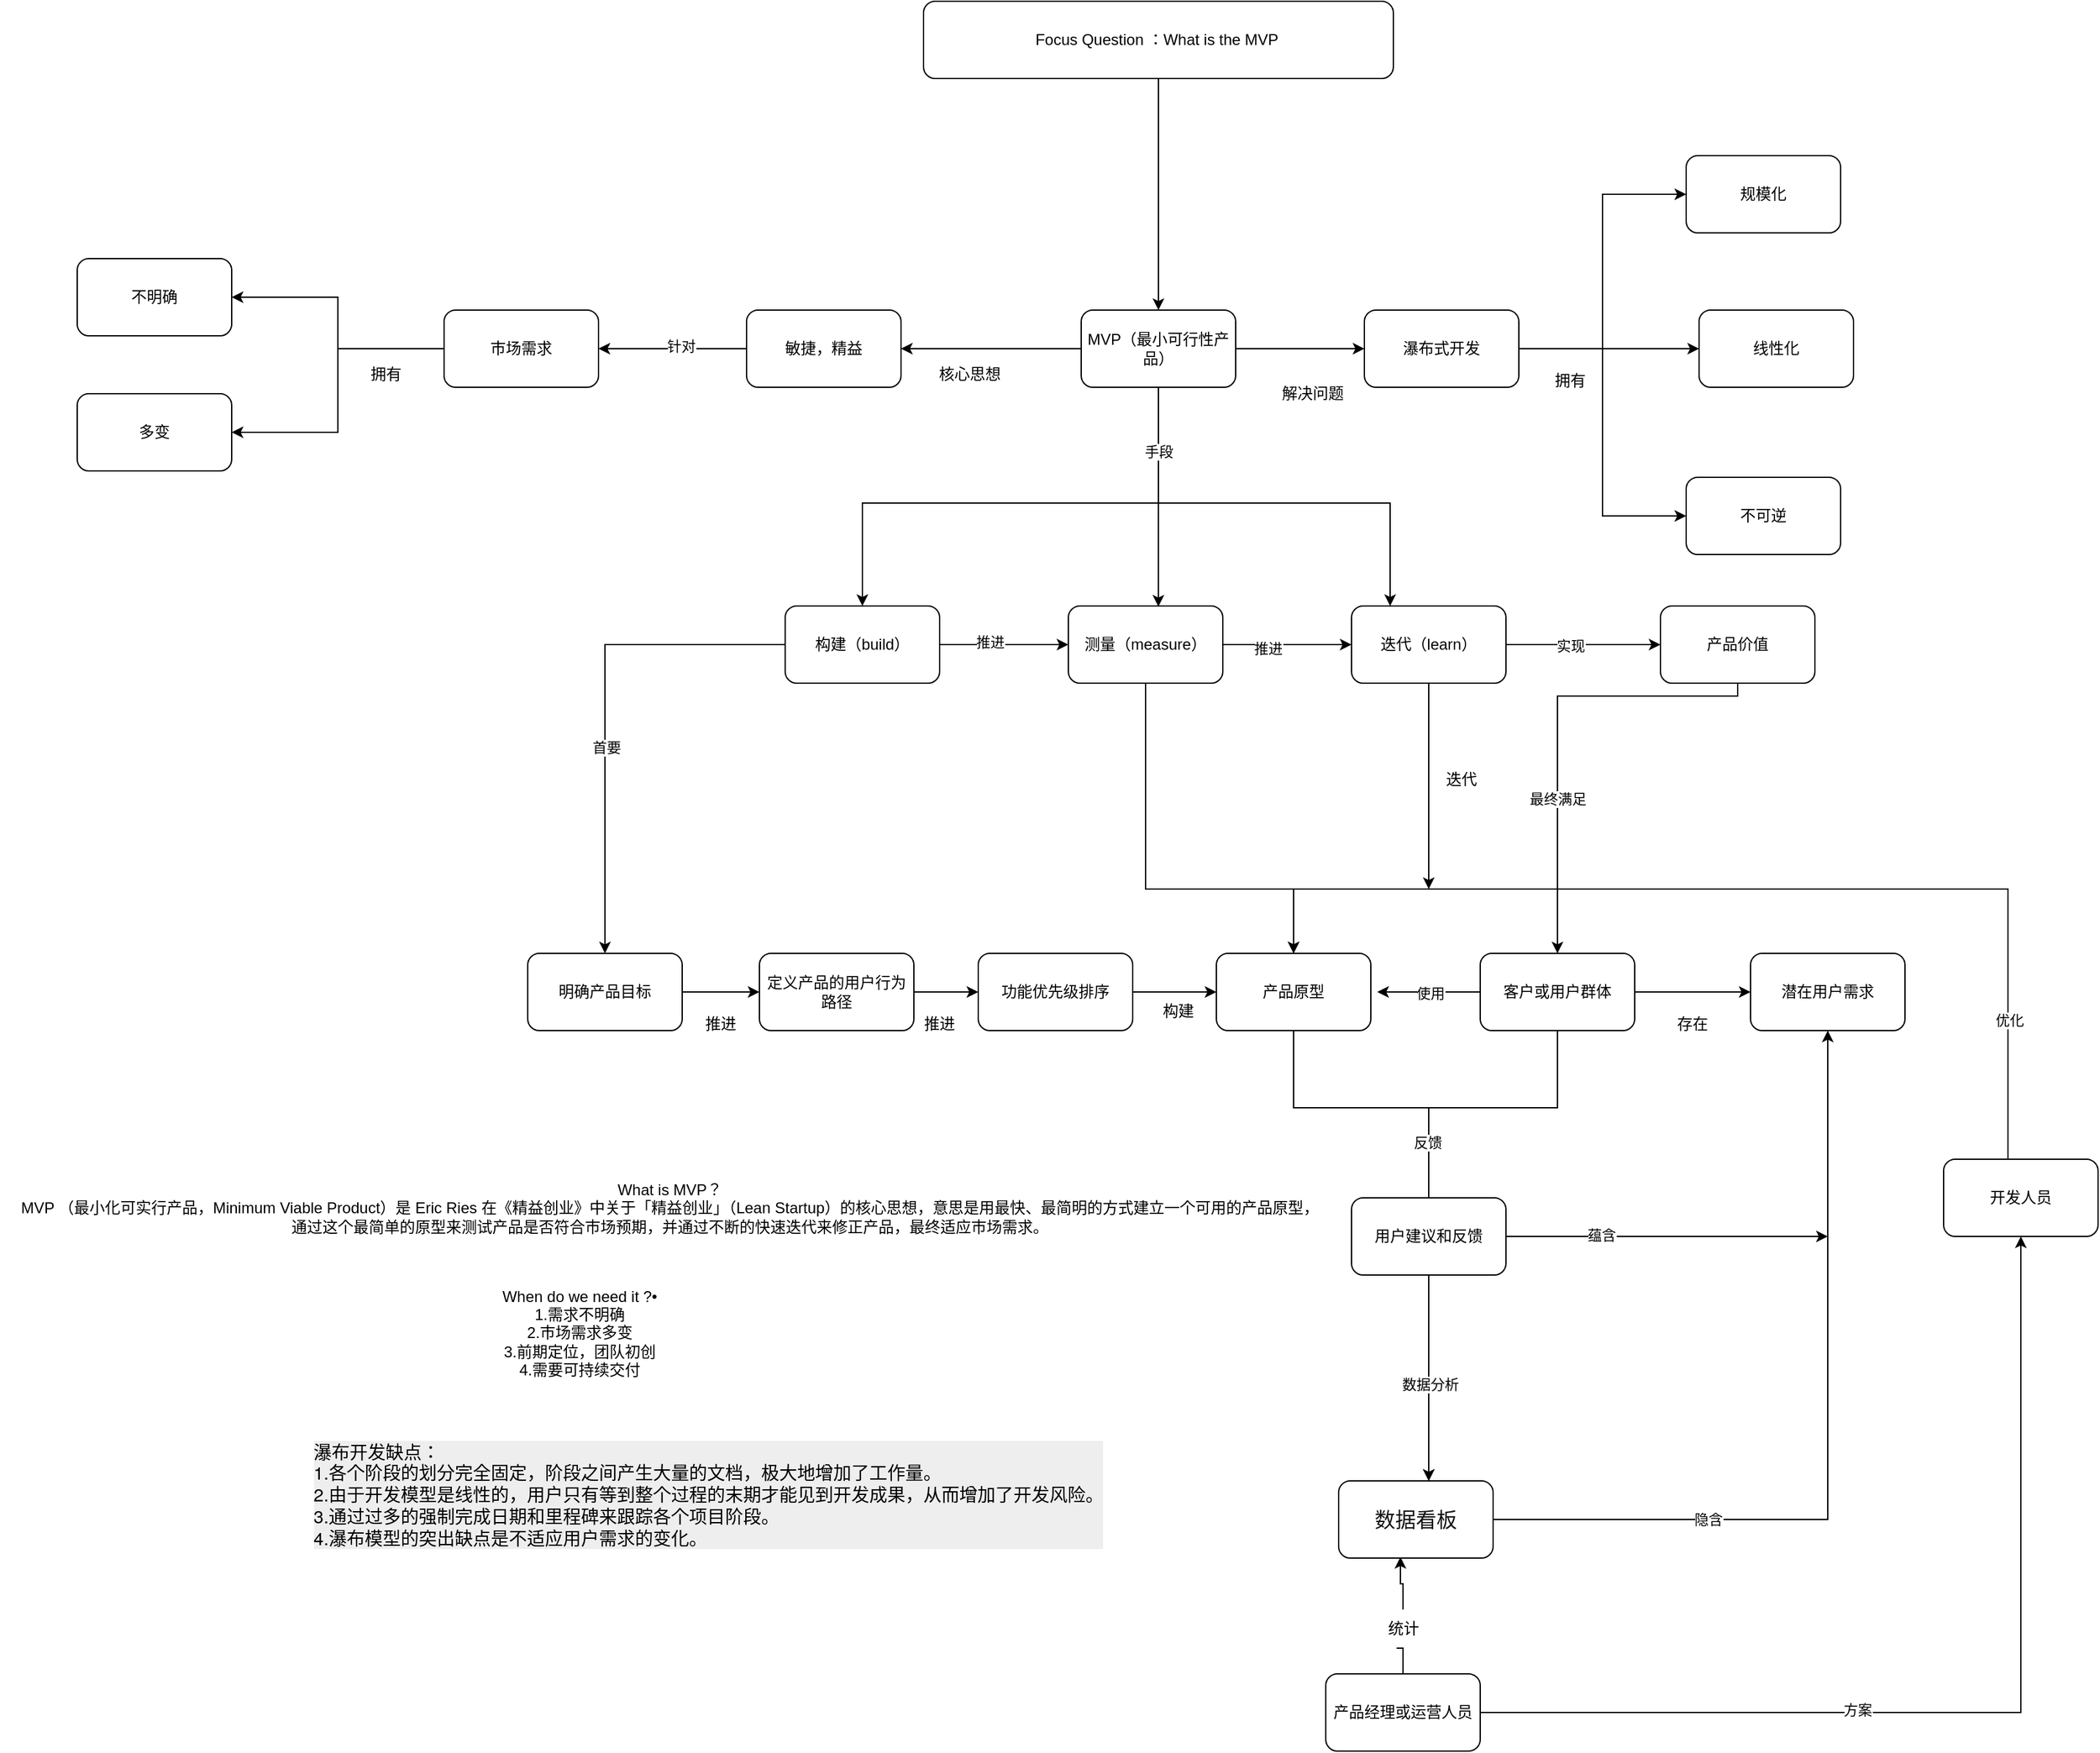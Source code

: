 <mxfile version="20.2.2" type="github">
  <diagram id="xvUX5qQLCBp6dpglBEQe" name="Page-1">
    <mxGraphModel dx="3969" dy="1229" grid="1" gridSize="10" guides="1" tooltips="1" connect="1" arrows="1" fold="1" page="1" pageScale="1" pageWidth="850" pageHeight="1100" math="0" shadow="0">
      <root>
        <mxCell id="0" />
        <mxCell id="1" parent="0" />
        <mxCell id="tEKggc_TftKG10XTZEe7-66" style="edgeStyle=orthogonalEdgeStyle;rounded=0;orthogonalLoop=1;jettySize=auto;html=1;" edge="1" parent="1" source="Z29zKsFdyH_NHhmtxofu-5" target="tEKggc_TftKG10XTZEe7-9">
          <mxGeometry relative="1" as="geometry" />
        </mxCell>
        <mxCell id="Z29zKsFdyH_NHhmtxofu-5" value="Focus Question ：What is the MVP&amp;nbsp;" style="rounded=1;whiteSpace=wrap;html=1;" parent="1" vertex="1">
          <mxGeometry x="-322.5" y="80" width="365" height="60" as="geometry" />
        </mxCell>
        <mxCell id="tEKggc_TftKG10XTZEe7-21" style="edgeStyle=orthogonalEdgeStyle;rounded=0;orthogonalLoop=1;jettySize=auto;html=1;" edge="1" parent="1" source="Z29zKsFdyH_NHhmtxofu-6">
          <mxGeometry relative="1" as="geometry">
            <mxPoint x="30" y="850" as="targetPoint" />
          </mxGeometry>
        </mxCell>
        <mxCell id="tEKggc_TftKG10XTZEe7-22" value="使用" style="edgeLabel;html=1;align=center;verticalAlign=middle;resizable=0;points=[];" vertex="1" connectable="0" parent="tEKggc_TftKG10XTZEe7-21">
          <mxGeometry x="0.263" y="-3" relative="1" as="geometry">
            <mxPoint x="11" y="3" as="offset" />
          </mxGeometry>
        </mxCell>
        <mxCell id="tEKggc_TftKG10XTZEe7-23" style="edgeStyle=orthogonalEdgeStyle;rounded=0;orthogonalLoop=1;jettySize=auto;html=1;" edge="1" parent="1" source="Z29zKsFdyH_NHhmtxofu-6" target="tEKggc_TftKG10XTZEe7-19">
          <mxGeometry relative="1" as="geometry">
            <Array as="points">
              <mxPoint x="170" y="940" />
              <mxPoint x="70" y="940" />
            </Array>
          </mxGeometry>
        </mxCell>
        <mxCell id="tEKggc_TftKG10XTZEe7-52" style="edgeStyle=orthogonalEdgeStyle;rounded=0;orthogonalLoop=1;jettySize=auto;html=1;entryX=0;entryY=0.5;entryDx=0;entryDy=0;" edge="1" parent="1" source="Z29zKsFdyH_NHhmtxofu-6" target="tEKggc_TftKG10XTZEe7-51">
          <mxGeometry relative="1" as="geometry" />
        </mxCell>
        <mxCell id="Z29zKsFdyH_NHhmtxofu-6" value="客户或用户群体" style="rounded=1;whiteSpace=wrap;html=1;" parent="1" vertex="1">
          <mxGeometry x="110" y="820" width="120" height="60" as="geometry" />
        </mxCell>
        <mxCell id="tEKggc_TftKG10XTZEe7-80" style="edgeStyle=orthogonalEdgeStyle;rounded=0;orthogonalLoop=1;jettySize=auto;html=1;entryX=0;entryY=0.5;entryDx=0;entryDy=0;" edge="1" parent="1" source="tEKggc_TftKG10XTZEe7-1" target="tEKggc_TftKG10XTZEe7-79">
          <mxGeometry relative="1" as="geometry" />
        </mxCell>
        <mxCell id="tEKggc_TftKG10XTZEe7-1" value="瀑布式开发" style="rounded=1;whiteSpace=wrap;html=1;" vertex="1" parent="1">
          <mxGeometry x="20" y="320" width="120" height="60" as="geometry" />
        </mxCell>
        <mxCell id="tEKggc_TftKG10XTZEe7-11" style="edgeStyle=orthogonalEdgeStyle;rounded=0;orthogonalLoop=1;jettySize=auto;html=1;entryX=0;entryY=0.5;entryDx=0;entryDy=0;" edge="1" parent="1" source="tEKggc_TftKG10XTZEe7-6" target="tEKggc_TftKG10XTZEe7-7">
          <mxGeometry relative="1" as="geometry" />
        </mxCell>
        <mxCell id="tEKggc_TftKG10XTZEe7-13" value="推进" style="edgeLabel;html=1;align=center;verticalAlign=middle;resizable=0;points=[];" vertex="1" connectable="0" parent="tEKggc_TftKG10XTZEe7-11">
          <mxGeometry x="-0.302" y="-3" relative="1" as="geometry">
            <mxPoint as="offset" />
          </mxGeometry>
        </mxCell>
        <mxCell id="tEKggc_TftKG10XTZEe7-35" style="edgeStyle=orthogonalEdgeStyle;rounded=0;orthogonalLoop=1;jettySize=auto;html=1;" edge="1" parent="1" source="tEKggc_TftKG10XTZEe7-6" target="tEKggc_TftKG10XTZEe7-17">
          <mxGeometry relative="1" as="geometry">
            <Array as="points">
              <mxPoint x="-150" y="770" />
              <mxPoint x="-35" y="770" />
            </Array>
          </mxGeometry>
        </mxCell>
        <mxCell id="tEKggc_TftKG10XTZEe7-6" value="测量（measure）" style="rounded=1;whiteSpace=wrap;html=1;" vertex="1" parent="1">
          <mxGeometry x="-210" y="550" width="120" height="60" as="geometry" />
        </mxCell>
        <mxCell id="tEKggc_TftKG10XTZEe7-42" style="edgeStyle=orthogonalEdgeStyle;rounded=0;orthogonalLoop=1;jettySize=auto;html=1;" edge="1" parent="1" source="tEKggc_TftKG10XTZEe7-7">
          <mxGeometry relative="1" as="geometry">
            <mxPoint x="70" y="770" as="targetPoint" />
          </mxGeometry>
        </mxCell>
        <mxCell id="tEKggc_TftKG10XTZEe7-49" style="edgeStyle=orthogonalEdgeStyle;rounded=0;orthogonalLoop=1;jettySize=auto;html=1;entryX=0;entryY=0.5;entryDx=0;entryDy=0;" edge="1" parent="1" source="tEKggc_TftKG10XTZEe7-7" target="tEKggc_TftKG10XTZEe7-48">
          <mxGeometry relative="1" as="geometry" />
        </mxCell>
        <mxCell id="tEKggc_TftKG10XTZEe7-50" value="实现" style="edgeLabel;html=1;align=center;verticalAlign=middle;resizable=0;points=[];" vertex="1" connectable="0" parent="tEKggc_TftKG10XTZEe7-49">
          <mxGeometry x="-0.173" y="-1" relative="1" as="geometry">
            <mxPoint as="offset" />
          </mxGeometry>
        </mxCell>
        <mxCell id="tEKggc_TftKG10XTZEe7-7" value="迭代（learn）" style="rounded=1;whiteSpace=wrap;html=1;" vertex="1" parent="1">
          <mxGeometry x="10" y="550" width="120" height="60" as="geometry" />
        </mxCell>
        <mxCell id="tEKggc_TftKG10XTZEe7-10" style="edgeStyle=orthogonalEdgeStyle;rounded=0;orthogonalLoop=1;jettySize=auto;html=1;entryX=0;entryY=0.5;entryDx=0;entryDy=0;" edge="1" parent="1" source="tEKggc_TftKG10XTZEe7-8" target="tEKggc_TftKG10XTZEe7-6">
          <mxGeometry relative="1" as="geometry" />
        </mxCell>
        <mxCell id="tEKggc_TftKG10XTZEe7-12" value="推进" style="edgeLabel;html=1;align=center;verticalAlign=middle;resizable=0;points=[];" vertex="1" connectable="0" parent="tEKggc_TftKG10XTZEe7-10">
          <mxGeometry x="-0.222" y="2" relative="1" as="geometry">
            <mxPoint as="offset" />
          </mxGeometry>
        </mxCell>
        <mxCell id="tEKggc_TftKG10XTZEe7-44" style="edgeStyle=orthogonalEdgeStyle;rounded=0;orthogonalLoop=1;jettySize=auto;html=1;" edge="1" parent="1" source="tEKggc_TftKG10XTZEe7-8" target="tEKggc_TftKG10XTZEe7-14">
          <mxGeometry relative="1" as="geometry" />
        </mxCell>
        <mxCell id="tEKggc_TftKG10XTZEe7-45" value="首要" style="edgeLabel;html=1;align=center;verticalAlign=middle;resizable=0;points=[];" vertex="1" connectable="0" parent="tEKggc_TftKG10XTZEe7-44">
          <mxGeometry x="0.157" y="1" relative="1" as="geometry">
            <mxPoint as="offset" />
          </mxGeometry>
        </mxCell>
        <mxCell id="tEKggc_TftKG10XTZEe7-8" value="构建（build）" style="rounded=1;whiteSpace=wrap;html=1;" vertex="1" parent="1">
          <mxGeometry x="-430" y="550" width="120" height="60" as="geometry" />
        </mxCell>
        <mxCell id="tEKggc_TftKG10XTZEe7-46" style="edgeStyle=orthogonalEdgeStyle;rounded=0;orthogonalLoop=1;jettySize=auto;html=1;entryX=1;entryY=0.5;entryDx=0;entryDy=0;" edge="1" parent="1" source="tEKggc_TftKG10XTZEe7-9" target="tEKggc_TftKG10XTZEe7-94">
          <mxGeometry relative="1" as="geometry">
            <mxPoint x="-300" y="350" as="targetPoint" />
          </mxGeometry>
        </mxCell>
        <mxCell id="tEKggc_TftKG10XTZEe7-62" style="edgeStyle=orthogonalEdgeStyle;rounded=0;orthogonalLoop=1;jettySize=auto;html=1;" edge="1" parent="1" source="tEKggc_TftKG10XTZEe7-9" target="tEKggc_TftKG10XTZEe7-1">
          <mxGeometry relative="1" as="geometry" />
        </mxCell>
        <mxCell id="tEKggc_TftKG10XTZEe7-69" style="edgeStyle=orthogonalEdgeStyle;rounded=0;orthogonalLoop=1;jettySize=auto;html=1;entryX=0.583;entryY=0.008;entryDx=0;entryDy=0;entryPerimeter=0;" edge="1" parent="1" source="tEKggc_TftKG10XTZEe7-9" target="tEKggc_TftKG10XTZEe7-6">
          <mxGeometry relative="1" as="geometry" />
        </mxCell>
        <mxCell id="tEKggc_TftKG10XTZEe7-9" value="MVP（最小可行性产品）" style="rounded=1;whiteSpace=wrap;html=1;" vertex="1" parent="1">
          <mxGeometry x="-200" y="320" width="120" height="60" as="geometry" />
        </mxCell>
        <mxCell id="tEKggc_TftKG10XTZEe7-39" style="edgeStyle=orthogonalEdgeStyle;rounded=0;orthogonalLoop=1;jettySize=auto;html=1;entryX=0;entryY=0.5;entryDx=0;entryDy=0;" edge="1" parent="1" source="tEKggc_TftKG10XTZEe7-14" target="tEKggc_TftKG10XTZEe7-15">
          <mxGeometry relative="1" as="geometry" />
        </mxCell>
        <mxCell id="tEKggc_TftKG10XTZEe7-14" value="明确产品目标" style="rounded=1;whiteSpace=wrap;html=1;" vertex="1" parent="1">
          <mxGeometry x="-630" y="820" width="120" height="60" as="geometry" />
        </mxCell>
        <mxCell id="tEKggc_TftKG10XTZEe7-38" style="edgeStyle=orthogonalEdgeStyle;rounded=0;orthogonalLoop=1;jettySize=auto;html=1;entryX=0;entryY=0.5;entryDx=0;entryDy=0;" edge="1" parent="1" source="tEKggc_TftKG10XTZEe7-15" target="tEKggc_TftKG10XTZEe7-16">
          <mxGeometry relative="1" as="geometry" />
        </mxCell>
        <mxCell id="tEKggc_TftKG10XTZEe7-15" value="定义产品的用户行为路径" style="rounded=1;whiteSpace=wrap;html=1;" vertex="1" parent="1">
          <mxGeometry x="-450" y="820" width="120" height="60" as="geometry" />
        </mxCell>
        <mxCell id="tEKggc_TftKG10XTZEe7-36" style="edgeStyle=orthogonalEdgeStyle;rounded=0;orthogonalLoop=1;jettySize=auto;html=1;" edge="1" parent="1" source="tEKggc_TftKG10XTZEe7-16" target="tEKggc_TftKG10XTZEe7-17">
          <mxGeometry relative="1" as="geometry" />
        </mxCell>
        <mxCell id="tEKggc_TftKG10XTZEe7-16" value="功能优先级排序" style="rounded=1;whiteSpace=wrap;html=1;" vertex="1" parent="1">
          <mxGeometry x="-280" y="820" width="120" height="60" as="geometry" />
        </mxCell>
        <mxCell id="tEKggc_TftKG10XTZEe7-24" style="edgeStyle=orthogonalEdgeStyle;rounded=0;orthogonalLoop=1;jettySize=auto;html=1;" edge="1" parent="1" source="tEKggc_TftKG10XTZEe7-17" target="tEKggc_TftKG10XTZEe7-19">
          <mxGeometry relative="1" as="geometry">
            <Array as="points">
              <mxPoint x="-35" y="940" />
              <mxPoint x="70" y="940" />
            </Array>
          </mxGeometry>
        </mxCell>
        <mxCell id="tEKggc_TftKG10XTZEe7-25" value="数据分析" style="edgeLabel;html=1;align=center;verticalAlign=middle;resizable=0;points=[];" vertex="1" connectable="0" parent="tEKggc_TftKG10XTZEe7-24">
          <mxGeometry x="0.67" y="1" relative="1" as="geometry">
            <mxPoint as="offset" />
          </mxGeometry>
        </mxCell>
        <mxCell id="tEKggc_TftKG10XTZEe7-57" value="反馈" style="edgeLabel;html=1;align=center;verticalAlign=middle;resizable=0;points=[];" vertex="1" connectable="0" parent="tEKggc_TftKG10XTZEe7-24">
          <mxGeometry x="-0.157" y="-1" relative="1" as="geometry">
            <mxPoint as="offset" />
          </mxGeometry>
        </mxCell>
        <mxCell id="tEKggc_TftKG10XTZEe7-17" value="产品原型" style="rounded=1;whiteSpace=wrap;html=1;" vertex="1" parent="1">
          <mxGeometry x="-95" y="820" width="120" height="60" as="geometry" />
        </mxCell>
        <mxCell id="tEKggc_TftKG10XTZEe7-26" style="edgeStyle=orthogonalEdgeStyle;rounded=0;orthogonalLoop=1;jettySize=auto;html=1;entryX=0.4;entryY=0.986;entryDx=0;entryDy=0;entryPerimeter=0;startArrow=none;" edge="1" parent="1" source="tEKggc_TftKG10XTZEe7-27" target="tEKggc_TftKG10XTZEe7-19">
          <mxGeometry relative="1" as="geometry" />
        </mxCell>
        <mxCell id="tEKggc_TftKG10XTZEe7-31" style="edgeStyle=orthogonalEdgeStyle;rounded=0;orthogonalLoop=1;jettySize=auto;html=1;" edge="1" parent="1" source="tEKggc_TftKG10XTZEe7-18" target="tEKggc_TftKG10XTZEe7-20">
          <mxGeometry relative="1" as="geometry" />
        </mxCell>
        <mxCell id="tEKggc_TftKG10XTZEe7-32" value="方案" style="edgeLabel;html=1;align=center;verticalAlign=middle;resizable=0;points=[];" vertex="1" connectable="0" parent="tEKggc_TftKG10XTZEe7-31">
          <mxGeometry x="-0.258" y="2" relative="1" as="geometry">
            <mxPoint as="offset" />
          </mxGeometry>
        </mxCell>
        <mxCell id="tEKggc_TftKG10XTZEe7-18" value="产品经理或运营人员" style="rounded=1;whiteSpace=wrap;html=1;" vertex="1" parent="1">
          <mxGeometry x="-10" y="1380" width="120" height="60" as="geometry" />
        </mxCell>
        <mxCell id="tEKggc_TftKG10XTZEe7-54" style="edgeStyle=orthogonalEdgeStyle;rounded=0;orthogonalLoop=1;jettySize=auto;html=1;" edge="1" parent="1" source="tEKggc_TftKG10XTZEe7-19" target="tEKggc_TftKG10XTZEe7-51">
          <mxGeometry relative="1" as="geometry" />
        </mxCell>
        <mxCell id="tEKggc_TftKG10XTZEe7-55" value="隐含" style="edgeLabel;html=1;align=center;verticalAlign=middle;resizable=0;points=[];" vertex="1" connectable="0" parent="tEKggc_TftKG10XTZEe7-54">
          <mxGeometry x="-0.479" relative="1" as="geometry">
            <mxPoint as="offset" />
          </mxGeometry>
        </mxCell>
        <mxCell id="tEKggc_TftKG10XTZEe7-19" value="&lt;span style=&quot;color: rgb(18, 18, 18); font-family: -apple-system, BlinkMacSystemFont, &amp;quot;Helvetica Neue&amp;quot;, &amp;quot;PingFang SC&amp;quot;, &amp;quot;Microsoft YaHei&amp;quot;, &amp;quot;Source Han Sans SC&amp;quot;, &amp;quot;Noto Sans CJK SC&amp;quot;, &amp;quot;WenQuanYi Micro Hei&amp;quot;, sans-serif; font-size: medium; text-align: start; background-color: rgb(255, 255, 255);&quot;&gt;数据看板&lt;/span&gt;" style="rounded=1;whiteSpace=wrap;html=1;" vertex="1" parent="1">
          <mxGeometry y="1230" width="120" height="60" as="geometry" />
        </mxCell>
        <mxCell id="tEKggc_TftKG10XTZEe7-33" style="edgeStyle=orthogonalEdgeStyle;rounded=0;orthogonalLoop=1;jettySize=auto;html=1;" edge="1" parent="1" source="tEKggc_TftKG10XTZEe7-20" target="tEKggc_TftKG10XTZEe7-17">
          <mxGeometry relative="1" as="geometry">
            <Array as="points">
              <mxPoint x="520" y="770" />
              <mxPoint x="-35" y="770" />
            </Array>
          </mxGeometry>
        </mxCell>
        <mxCell id="tEKggc_TftKG10XTZEe7-34" value="优化" style="edgeLabel;html=1;align=center;verticalAlign=middle;resizable=0;points=[];" vertex="1" connectable="0" parent="tEKggc_TftKG10XTZEe7-33">
          <mxGeometry x="-0.734" y="-1" relative="1" as="geometry">
            <mxPoint as="offset" />
          </mxGeometry>
        </mxCell>
        <mxCell id="tEKggc_TftKG10XTZEe7-20" value="开发人员" style="rounded=1;whiteSpace=wrap;html=1;" vertex="1" parent="1">
          <mxGeometry x="470" y="980" width="120" height="60" as="geometry" />
        </mxCell>
        <mxCell id="tEKggc_TftKG10XTZEe7-27" value="统计" style="text;html=1;align=center;verticalAlign=middle;resizable=0;points=[];autosize=1;strokeColor=none;fillColor=none;" vertex="1" parent="1">
          <mxGeometry x="25" y="1330" width="50" height="30" as="geometry" />
        </mxCell>
        <mxCell id="tEKggc_TftKG10XTZEe7-28" value="" style="edgeStyle=orthogonalEdgeStyle;rounded=0;orthogonalLoop=1;jettySize=auto;html=1;entryX=0.4;entryY=0.986;entryDx=0;entryDy=0;entryPerimeter=0;endArrow=none;" edge="1" parent="1" source="tEKggc_TftKG10XTZEe7-18" target="tEKggc_TftKG10XTZEe7-27">
          <mxGeometry relative="1" as="geometry">
            <mxPoint x="50" y="1380" as="sourcePoint" />
            <mxPoint x="48" y="1289.16" as="targetPoint" />
          </mxGeometry>
        </mxCell>
        <mxCell id="tEKggc_TftKG10XTZEe7-37" value="构建" style="text;html=1;align=center;verticalAlign=middle;resizable=0;points=[];autosize=1;strokeColor=none;fillColor=none;" vertex="1" parent="1">
          <mxGeometry x="-150" y="850" width="50" height="30" as="geometry" />
        </mxCell>
        <mxCell id="tEKggc_TftKG10XTZEe7-40" value="推进" style="text;html=1;strokeColor=none;fillColor=none;align=center;verticalAlign=middle;whiteSpace=wrap;rounded=0;" vertex="1" parent="1">
          <mxGeometry x="-340" y="860" width="60" height="30" as="geometry" />
        </mxCell>
        <mxCell id="tEKggc_TftKG10XTZEe7-41" value="推进" style="text;html=1;strokeColor=none;fillColor=none;align=center;verticalAlign=middle;whiteSpace=wrap;rounded=0;" vertex="1" parent="1">
          <mxGeometry x="-510" y="860" width="60" height="30" as="geometry" />
        </mxCell>
        <mxCell id="tEKggc_TftKG10XTZEe7-43" value="迭代" style="text;html=1;align=center;verticalAlign=middle;resizable=0;points=[];autosize=1;strokeColor=none;fillColor=none;" vertex="1" parent="1">
          <mxGeometry x="70" y="670" width="50" height="30" as="geometry" />
        </mxCell>
        <mxCell id="tEKggc_TftKG10XTZEe7-60" style="edgeStyle=orthogonalEdgeStyle;rounded=0;orthogonalLoop=1;jettySize=auto;html=1;" edge="1" parent="1" source="tEKggc_TftKG10XTZEe7-48" target="Z29zKsFdyH_NHhmtxofu-6">
          <mxGeometry relative="1" as="geometry">
            <Array as="points">
              <mxPoint x="310" y="620" />
              <mxPoint x="170" y="620" />
            </Array>
          </mxGeometry>
        </mxCell>
        <mxCell id="tEKggc_TftKG10XTZEe7-61" value="最终满足" style="edgeLabel;html=1;align=center;verticalAlign=middle;resizable=0;points=[];" vertex="1" connectable="0" parent="tEKggc_TftKG10XTZEe7-60">
          <mxGeometry x="0.314" relative="1" as="geometry">
            <mxPoint as="offset" />
          </mxGeometry>
        </mxCell>
        <mxCell id="tEKggc_TftKG10XTZEe7-48" value="产品价值" style="rounded=1;whiteSpace=wrap;html=1;" vertex="1" parent="1">
          <mxGeometry x="250" y="550" width="120" height="60" as="geometry" />
        </mxCell>
        <mxCell id="tEKggc_TftKG10XTZEe7-51" value="潜在用户需求" style="rounded=1;whiteSpace=wrap;html=1;" vertex="1" parent="1">
          <mxGeometry x="320" y="820" width="120" height="60" as="geometry" />
        </mxCell>
        <mxCell id="tEKggc_TftKG10XTZEe7-53" value="存在" style="text;html=1;strokeColor=none;fillColor=none;align=center;verticalAlign=middle;whiteSpace=wrap;rounded=0;" vertex="1" parent="1">
          <mxGeometry x="245" y="860" width="60" height="30" as="geometry" />
        </mxCell>
        <mxCell id="tEKggc_TftKG10XTZEe7-58" style="edgeStyle=orthogonalEdgeStyle;rounded=0;orthogonalLoop=1;jettySize=auto;html=1;" edge="1" parent="1" source="tEKggc_TftKG10XTZEe7-56">
          <mxGeometry relative="1" as="geometry">
            <mxPoint x="380" y="1040" as="targetPoint" />
          </mxGeometry>
        </mxCell>
        <mxCell id="tEKggc_TftKG10XTZEe7-59" value="蕴含" style="edgeLabel;html=1;align=center;verticalAlign=middle;resizable=0;points=[];" vertex="1" connectable="0" parent="tEKggc_TftKG10XTZEe7-58">
          <mxGeometry x="-0.411" y="1" relative="1" as="geometry">
            <mxPoint as="offset" />
          </mxGeometry>
        </mxCell>
        <mxCell id="tEKggc_TftKG10XTZEe7-56" value="用户建议和反馈" style="rounded=1;whiteSpace=wrap;html=1;" vertex="1" parent="1">
          <mxGeometry x="10" y="1010" width="120" height="60" as="geometry" />
        </mxCell>
        <mxCell id="tEKggc_TftKG10XTZEe7-63" value="解决问题" style="text;html=1;strokeColor=none;fillColor=none;align=center;verticalAlign=middle;whiteSpace=wrap;rounded=0;" vertex="1" parent="1">
          <mxGeometry x="-50" y="370" width="60" height="30" as="geometry" />
        </mxCell>
        <mxCell id="tEKggc_TftKG10XTZEe7-72" style="edgeStyle=orthogonalEdgeStyle;rounded=0;orthogonalLoop=1;jettySize=auto;html=1;entryX=0.25;entryY=0;entryDx=0;entryDy=0;" edge="1" parent="1" source="tEKggc_TftKG10XTZEe7-9" target="tEKggc_TftKG10XTZEe7-7">
          <mxGeometry relative="1" as="geometry">
            <Array as="points">
              <mxPoint x="-140" y="470" />
              <mxPoint x="40" y="470" />
            </Array>
          </mxGeometry>
        </mxCell>
        <mxCell id="tEKggc_TftKG10XTZEe7-73" style="edgeStyle=orthogonalEdgeStyle;rounded=0;orthogonalLoop=1;jettySize=auto;html=1;entryX=0.5;entryY=0;entryDx=0;entryDy=0;" edge="1" parent="1" source="tEKggc_TftKG10XTZEe7-9" target="tEKggc_TftKG10XTZEe7-8">
          <mxGeometry relative="1" as="geometry">
            <Array as="points">
              <mxPoint x="-140" y="470" />
              <mxPoint x="-370" y="470" />
            </Array>
          </mxGeometry>
        </mxCell>
        <mxCell id="tEKggc_TftKG10XTZEe7-74" value="手段" style="edgeLabel;html=1;align=center;verticalAlign=middle;resizable=0;points=[];" vertex="1" connectable="0" parent="tEKggc_TftKG10XTZEe7-73">
          <mxGeometry x="-0.872" relative="1" as="geometry">
            <mxPoint y="24" as="offset" />
          </mxGeometry>
        </mxCell>
        <mxCell id="tEKggc_TftKG10XTZEe7-75" value="核心思想" style="text;html=1;align=center;verticalAlign=middle;resizable=0;points=[];autosize=1;strokeColor=none;fillColor=none;" vertex="1" parent="1">
          <mxGeometry x="-322.5" y="355" width="70" height="30" as="geometry" />
        </mxCell>
        <mxCell id="tEKggc_TftKG10XTZEe7-76" value="线性化" style="rounded=1;whiteSpace=wrap;html=1;" vertex="1" parent="1">
          <mxGeometry x="280" y="320" width="120" height="60" as="geometry" />
        </mxCell>
        <mxCell id="tEKggc_TftKG10XTZEe7-77" value="不可逆" style="rounded=1;whiteSpace=wrap;html=1;" vertex="1" parent="1">
          <mxGeometry x="270" y="450" width="120" height="60" as="geometry" />
        </mxCell>
        <mxCell id="tEKggc_TftKG10XTZEe7-78" value="&lt;div style=&quot;margin: 0px; padding: 0px; font-family: &amp;quot;PingFang SC&amp;quot;, &amp;quot;Microsoft YaHei&amp;quot;, &amp;quot;Helvetica Neue&amp;quot;, Helvetica, Arial, sans-serif; font-size: 14px; text-align: left; background-color: rgb(238, 238, 238);&quot; data-slate-key=&quot;bnymH&quot; data-slate-node=&quot;element&quot; class=&quot;slate-element-paragraph slate-block ng-star-inserted&quot;&gt;&lt;span style=&quot;margin: 0px; padding: 0px;&quot; data-slate-node=&quot;text&quot; class=&quot;ng-star-inserted&quot;&gt;瀑布开发缺点：&lt;/span&gt;&lt;/div&gt;&lt;div style=&quot;margin: 0px; padding: 0px; font-family: &amp;quot;PingFang SC&amp;quot;, &amp;quot;Microsoft YaHei&amp;quot;, &amp;quot;Helvetica Neue&amp;quot;, Helvetica, Arial, sans-serif; font-size: 14px; text-align: left; background-color: rgb(238, 238, 238);&quot; data-slate-key=&quot;bnymH&quot; data-slate-node=&quot;element&quot; class=&quot;slate-element-paragraph slate-block ng-star-inserted&quot;&gt;&lt;span style=&quot;margin: 0px; padding: 0px;&quot; data-slate-node=&quot;text&quot; class=&quot;ng-star-inserted&quot;&gt;1.各个阶段的划分完全固定，阶段之间产生大量的文档，极大地增加了工作量。&lt;/span&gt;&lt;/div&gt;&lt;div style=&quot;margin: 0px; padding: 0px; font-family: &amp;quot;PingFang SC&amp;quot;, &amp;quot;Microsoft YaHei&amp;quot;, &amp;quot;Helvetica Neue&amp;quot;, Helvetica, Arial, sans-serif; font-size: 14px; text-align: left; background-color: rgb(238, 238, 238);&quot; data-slate-key=&quot;SBHNH&quot; data-slate-node=&quot;element&quot; class=&quot;slate-element-paragraph slate-block ng-star-inserted&quot;&gt;&lt;span style=&quot;margin: 0px; padding: 0px;&quot; data-slate-node=&quot;text&quot; class=&quot;ng-star-inserted&quot;&gt;2.由于开发模型是线性的，用户只有等到整个过程的末期才能见到开发成果，从而增加了开发风险。&lt;/span&gt;&lt;/div&gt;&lt;div style=&quot;margin: 0px; padding: 0px; font-family: &amp;quot;PingFang SC&amp;quot;, &amp;quot;Microsoft YaHei&amp;quot;, &amp;quot;Helvetica Neue&amp;quot;, Helvetica, Arial, sans-serif; font-size: 14px; text-align: left; background-color: rgb(238, 238, 238);&quot; data-slate-key=&quot;KAMZR&quot; data-slate-node=&quot;element&quot; class=&quot;slate-element-paragraph slate-block ng-star-inserted&quot;&gt;&lt;span style=&quot;margin: 0px; padding: 0px;&quot; data-slate-node=&quot;text&quot; class=&quot;ng-star-inserted&quot;&gt;3.通过过多的强制完成日期和里程碑来跟踪各个项目阶段。&lt;/span&gt;&lt;/div&gt;&lt;div style=&quot;margin: 0px; padding: 0px; font-family: &amp;quot;PingFang SC&amp;quot;, &amp;quot;Microsoft YaHei&amp;quot;, &amp;quot;Helvetica Neue&amp;quot;, Helvetica, Arial, sans-serif; font-size: 14px; text-align: left; background-color: rgb(238, 238, 238);&quot; data-slate-key=&quot;paPQi&quot; data-slate-node=&quot;element&quot; class=&quot;slate-element-paragraph slate-block ng-star-inserted&quot;&gt;&lt;span style=&quot;margin: 0px; padding: 0px;&quot; data-slate-node=&quot;text&quot; class=&quot;ng-star-inserted&quot;&gt;4.瀑布模型的突出缺点是不适应用户需求的变化。&lt;/span&gt;&lt;/div&gt;" style="text;html=1;align=center;verticalAlign=middle;resizable=0;points=[];autosize=1;strokeColor=none;fillColor=none;" vertex="1" parent="1">
          <mxGeometry x="-810" y="1190" width="640" height="100" as="geometry" />
        </mxCell>
        <mxCell id="tEKggc_TftKG10XTZEe7-79" value="规模化" style="rounded=1;whiteSpace=wrap;html=1;" vertex="1" parent="1">
          <mxGeometry x="270" y="200" width="120" height="60" as="geometry" />
        </mxCell>
        <mxCell id="tEKggc_TftKG10XTZEe7-81" style="edgeStyle=orthogonalEdgeStyle;rounded=0;orthogonalLoop=1;jettySize=auto;html=1;entryX=0;entryY=0.5;entryDx=0;entryDy=0;" edge="1" parent="1" source="tEKggc_TftKG10XTZEe7-1" target="tEKggc_TftKG10XTZEe7-76">
          <mxGeometry relative="1" as="geometry">
            <mxPoint x="240" y="350" as="targetPoint" />
          </mxGeometry>
        </mxCell>
        <mxCell id="tEKggc_TftKG10XTZEe7-82" style="edgeStyle=orthogonalEdgeStyle;rounded=0;orthogonalLoop=1;jettySize=auto;html=1;entryX=0;entryY=0.5;entryDx=0;entryDy=0;" edge="1" parent="1" source="tEKggc_TftKG10XTZEe7-1" target="tEKggc_TftKG10XTZEe7-77">
          <mxGeometry relative="1" as="geometry" />
        </mxCell>
        <mxCell id="tEKggc_TftKG10XTZEe7-84" value="拥有" style="text;html=1;strokeColor=none;fillColor=none;align=center;verticalAlign=middle;whiteSpace=wrap;rounded=0;" vertex="1" parent="1">
          <mxGeometry x="150" y="360" width="60" height="30" as="geometry" />
        </mxCell>
        <mxCell id="tEKggc_TftKG10XTZEe7-101" style="edgeStyle=orthogonalEdgeStyle;rounded=0;orthogonalLoop=1;jettySize=auto;html=1;entryX=1;entryY=0.5;entryDx=0;entryDy=0;" edge="1" parent="1" source="tEKggc_TftKG10XTZEe7-94" target="tEKggc_TftKG10XTZEe7-96">
          <mxGeometry relative="1" as="geometry" />
        </mxCell>
        <mxCell id="tEKggc_TftKG10XTZEe7-102" value="针对" style="edgeLabel;html=1;align=center;verticalAlign=middle;resizable=0;points=[];" vertex="1" connectable="0" parent="tEKggc_TftKG10XTZEe7-101">
          <mxGeometry x="-0.107" y="-2" relative="1" as="geometry">
            <mxPoint as="offset" />
          </mxGeometry>
        </mxCell>
        <mxCell id="tEKggc_TftKG10XTZEe7-94" value="敏捷，精益" style="rounded=1;whiteSpace=wrap;html=1;" vertex="1" parent="1">
          <mxGeometry x="-460" y="320" width="120" height="60" as="geometry" />
        </mxCell>
        <mxCell id="tEKggc_TftKG10XTZEe7-95" style="edgeStyle=orthogonalEdgeStyle;rounded=0;orthogonalLoop=1;jettySize=auto;html=1;entryX=1;entryY=0.5;entryDx=0;entryDy=0;" edge="1" parent="1" source="tEKggc_TftKG10XTZEe7-96" target="tEKggc_TftKG10XTZEe7-98">
          <mxGeometry relative="1" as="geometry" />
        </mxCell>
        <mxCell id="tEKggc_TftKG10XTZEe7-96" value="市场需求" style="rounded=1;whiteSpace=wrap;html=1;" vertex="1" parent="1">
          <mxGeometry x="-695" y="320" width="120" height="60" as="geometry" />
        </mxCell>
        <mxCell id="tEKggc_TftKG10XTZEe7-97" value="不明确" style="rounded=1;whiteSpace=wrap;html=1;" vertex="1" parent="1">
          <mxGeometry x="-980" y="280" width="120" height="60" as="geometry" />
        </mxCell>
        <mxCell id="tEKggc_TftKG10XTZEe7-98" value="多变" style="rounded=1;whiteSpace=wrap;html=1;" vertex="1" parent="1">
          <mxGeometry x="-980" y="385" width="120" height="60" as="geometry" />
        </mxCell>
        <mxCell id="tEKggc_TftKG10XTZEe7-99" style="edgeStyle=orthogonalEdgeStyle;rounded=0;orthogonalLoop=1;jettySize=auto;html=1;entryX=1;entryY=0.5;entryDx=0;entryDy=0;" edge="1" parent="1" source="tEKggc_TftKG10XTZEe7-96" target="tEKggc_TftKG10XTZEe7-97">
          <mxGeometry relative="1" as="geometry" />
        </mxCell>
        <mxCell id="tEKggc_TftKG10XTZEe7-100" value="拥有" style="text;html=1;strokeColor=none;fillColor=none;align=center;verticalAlign=middle;whiteSpace=wrap;rounded=0;" vertex="1" parent="1">
          <mxGeometry x="-770" y="355" width="60" height="30" as="geometry" />
        </mxCell>
        <mxCell id="tEKggc_TftKG10XTZEe7-105" value="&lt;div&gt;What is MVP？&lt;br&gt;&lt;/div&gt;&lt;div&gt;MVP （最小化可实行产品，Minimum Viable Product）是 Eric Ries 在《精益创业》中关于「精益创业」（Lean Startup）的核心思想，意思是用最快、最简明的方式建立一个可用的产品原型，&lt;/div&gt;&lt;div&gt;&lt;span style=&quot;&quot;&gt;	&lt;/span&gt;通过这个最简单的原型来测试产品是否符合市场预期，并通过不断的快速迭代来修正产品，最终适应市场需求。&lt;/div&gt;&lt;div&gt;&lt;br&gt;&lt;/div&gt;" style="text;html=1;align=center;verticalAlign=middle;resizable=0;points=[];autosize=1;strokeColor=none;fillColor=none;" vertex="1" parent="1">
          <mxGeometry x="-1040" y="990" width="1040" height="70" as="geometry" />
        </mxCell>
        <mxCell id="tEKggc_TftKG10XTZEe7-106" value="When do we need it ?•&lt;br&gt;1.需求不明确&lt;br&gt;2.市场需求多变&lt;br&gt;3.前期定位，团队初创&lt;br&gt;4.需要可持续交付" style="text;html=1;align=center;verticalAlign=middle;resizable=0;points=[];autosize=1;strokeColor=none;fillColor=none;" vertex="1" parent="1">
          <mxGeometry x="-660" y="1070" width="140" height="90" as="geometry" />
        </mxCell>
      </root>
    </mxGraphModel>
  </diagram>
</mxfile>
